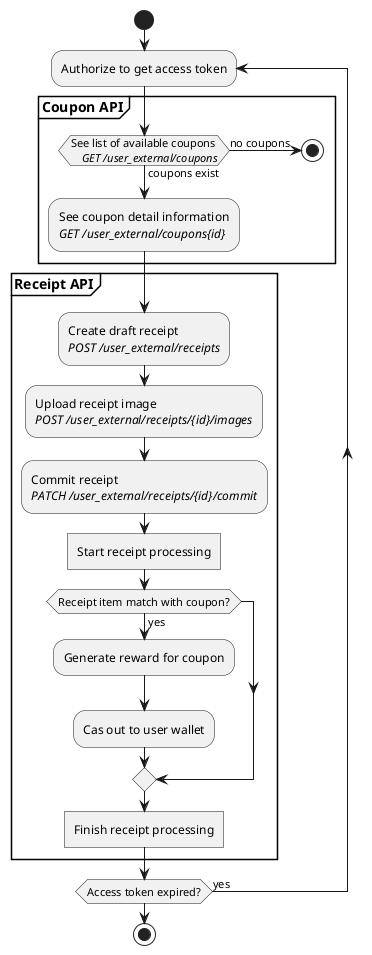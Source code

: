 @startuml

'|Client|
start

repeat :Authorize to get access token;

partition "**Coupon API**" {
'    |Client|
    if (See list of available coupons
    //GET /user_external/coupons//) then (coupons exist)
    else (no coupons)
      stop
    endif

'    |Client|
    :See coupon detail information
    //GET /user_external/coupons{id}//;
}

partition "**Receipt API**" {
'    |Client|
    :Create draft receipt
    //POST /user_external/receipts//;
    
'    |Client|
    :Upload receipt image
    //POST /user_external/receipts/{id}/images//;
    
'    |Client|
    :Commit receipt
    //PATCH /user_external/receipts/{id}/commit//;

'    |PASS API|
    :Start receipt processing]

    if (Receipt item match with coupon?) then (yes)
      :Generate reward for coupon;
      :Cas out to user wallet;
    endif

    :Finish receipt processing]
}

'|Client|
repeat while (Access token expired?) is (yes)

stop
@enduml